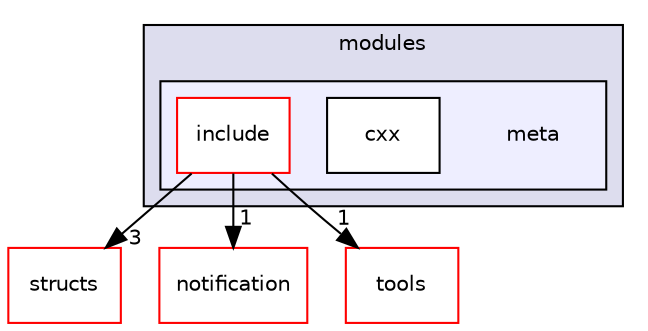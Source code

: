 digraph "meta" {
  compound=true
  node [ fontsize="10", fontname="Helvetica"];
  edge [ labelfontsize="10", labelfontname="Helvetica"];
  subgraph clusterdir_ee3c23494b4011e6a628e4900ef262df {
    graph [ bgcolor="#ddddee", pencolor="black", label="modules" fontname="Helvetica", fontsize="10", URL="dir_ee3c23494b4011e6a628e4900ef262df.html"]
  subgraph clusterdir_7e7898fd82fc7805c9d39fdbc62120b9 {
    graph [ bgcolor="#eeeeff", pencolor="black", label="" URL="dir_7e7898fd82fc7805c9d39fdbc62120b9.html"];
    dir_7e7898fd82fc7805c9d39fdbc62120b9 [shape=plaintext label="meta"];
    dir_02b0f5b4501693a35a1ae9c0f6d13544 [shape=box label="cxx" color="black" fillcolor="white" style="filled" URL="dir_02b0f5b4501693a35a1ae9c0f6d13544.html"];
    dir_b5ed08a245d517d54eaacef76d0c7068 [shape=box label="include" color="red" fillcolor="white" style="filled" URL="dir_b5ed08a245d517d54eaacef76d0c7068.html"];
  }
  }
  dir_639930e6546076602fdb99daad4d48b4 [shape=box label="structs" fillcolor="white" style="filled" color="red" URL="dir_639930e6546076602fdb99daad4d48b4.html"];
  dir_7acf8b7ae8c4ffea2c3526657d8aa9e1 [shape=box label="notification" fillcolor="white" style="filled" color="red" URL="dir_7acf8b7ae8c4ffea2c3526657d8aa9e1.html"];
  dir_f0fdfbf866f75abaaae77c9c053e2c4e [shape=box label="tools" fillcolor="white" style="filled" color="red" URL="dir_f0fdfbf866f75abaaae77c9c053e2c4e.html"];
  dir_b5ed08a245d517d54eaacef76d0c7068->dir_639930e6546076602fdb99daad4d48b4 [headlabel="3", labeldistance=1.5 headhref="dir_000159_000080.html"];
  dir_b5ed08a245d517d54eaacef76d0c7068->dir_7acf8b7ae8c4ffea2c3526657d8aa9e1 [headlabel="1", labeldistance=1.5 headhref="dir_000159_000169.html"];
  dir_b5ed08a245d517d54eaacef76d0c7068->dir_f0fdfbf866f75abaaae77c9c053e2c4e [headlabel="1", labeldistance=1.5 headhref="dir_000159_000142.html"];
}

